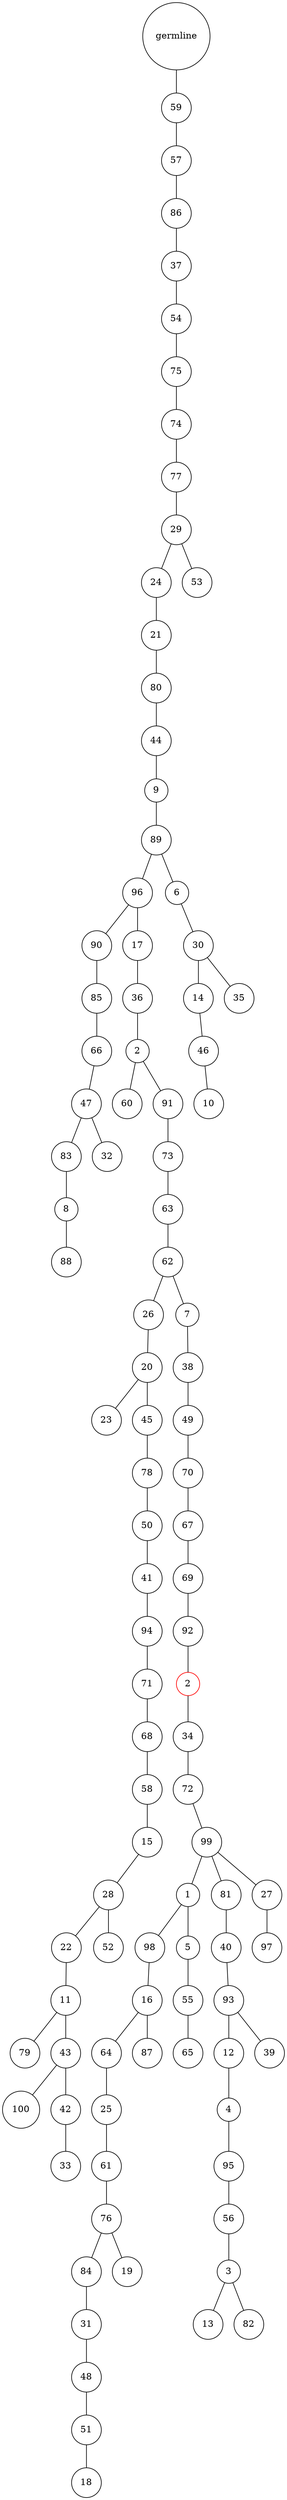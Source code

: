 graph {
	rankdir=UD;
	splines=line;
	node [shape=circle]
	"0x7fa0c11562e0" [label="germline"];
	"0x7fa0c1156310" [label="59"];
	"0x7fa0c11562e0" -- "0x7fa0c1156310" ;
	"0x7fa0c1156340" [label="57"];
	"0x7fa0c1156310" -- "0x7fa0c1156340" ;
	"0x7fa0c1156370" [label="86"];
	"0x7fa0c1156340" -- "0x7fa0c1156370" ;
	"0x7fa0c11563a0" [label="37"];
	"0x7fa0c1156370" -- "0x7fa0c11563a0" ;
	"0x7fa0c11563d0" [label="54"];
	"0x7fa0c11563a0" -- "0x7fa0c11563d0" ;
	"0x7fa0c1156400" [label="75"];
	"0x7fa0c11563d0" -- "0x7fa0c1156400" ;
	"0x7fa0c1156430" [label="74"];
	"0x7fa0c1156400" -- "0x7fa0c1156430" ;
	"0x7fa0c1156460" [label="77"];
	"0x7fa0c1156430" -- "0x7fa0c1156460" ;
	"0x7fa0c1156490" [label="29"];
	"0x7fa0c1156460" -- "0x7fa0c1156490" ;
	"0x7fa0c11564c0" [label="24"];
	"0x7fa0c1156490" -- "0x7fa0c11564c0" ;
	"0x7fa0c11564f0" [label="21"];
	"0x7fa0c11564c0" -- "0x7fa0c11564f0" ;
	"0x7fa0c1156520" [label="80"];
	"0x7fa0c11564f0" -- "0x7fa0c1156520" ;
	"0x7fa0c1156550" [label="44"];
	"0x7fa0c1156520" -- "0x7fa0c1156550" ;
	"0x7fa0c1156580" [label="9"];
	"0x7fa0c1156550" -- "0x7fa0c1156580" ;
	"0x7fa0c11565b0" [label="89"];
	"0x7fa0c1156580" -- "0x7fa0c11565b0" ;
	"0x7fa0c11565e0" [label="96"];
	"0x7fa0c11565b0" -- "0x7fa0c11565e0" ;
	"0x7fa0c1156610" [label="90"];
	"0x7fa0c11565e0" -- "0x7fa0c1156610" ;
	"0x7fa0c1156640" [label="85"];
	"0x7fa0c1156610" -- "0x7fa0c1156640" ;
	"0x7fa0c1156670" [label="66"];
	"0x7fa0c1156640" -- "0x7fa0c1156670" ;
	"0x7fa0c11566a0" [label="47"];
	"0x7fa0c1156670" -- "0x7fa0c11566a0" ;
	"0x7fa0c11566d0" [label="83"];
	"0x7fa0c11566a0" -- "0x7fa0c11566d0" ;
	"0x7fa0c1156700" [label="8"];
	"0x7fa0c11566d0" -- "0x7fa0c1156700" ;
	"0x7fa0c1156730" [label="88"];
	"0x7fa0c1156700" -- "0x7fa0c1156730" ;
	"0x7fa0c1156760" [label="32"];
	"0x7fa0c11566a0" -- "0x7fa0c1156760" ;
	"0x7fa0c1156790" [label="17"];
	"0x7fa0c11565e0" -- "0x7fa0c1156790" ;
	"0x7fa0c11567c0" [label="36"];
	"0x7fa0c1156790" -- "0x7fa0c11567c0" ;
	"0x7fa0c11567f0" [label="2"];
	"0x7fa0c11567c0" -- "0x7fa0c11567f0" ;
	"0x7fa0c1156820" [label="60"];
	"0x7fa0c11567f0" -- "0x7fa0c1156820" ;
	"0x7fa0c1156850" [label="91"];
	"0x7fa0c11567f0" -- "0x7fa0c1156850" ;
	"0x7fa0c1156880" [label="73"];
	"0x7fa0c1156850" -- "0x7fa0c1156880" ;
	"0x7fa0c11568b0" [label="63"];
	"0x7fa0c1156880" -- "0x7fa0c11568b0" ;
	"0x7fa0c11568e0" [label="62"];
	"0x7fa0c11568b0" -- "0x7fa0c11568e0" ;
	"0x7fa0c1156910" [label="26"];
	"0x7fa0c11568e0" -- "0x7fa0c1156910" ;
	"0x7fa0c1156940" [label="20"];
	"0x7fa0c1156910" -- "0x7fa0c1156940" ;
	"0x7fa0c1156970" [label="23"];
	"0x7fa0c1156940" -- "0x7fa0c1156970" ;
	"0x7fa0c11569a0" [label="45"];
	"0x7fa0c1156940" -- "0x7fa0c11569a0" ;
	"0x7fa0c11569d0" [label="78"];
	"0x7fa0c11569a0" -- "0x7fa0c11569d0" ;
	"0x7fa0c1156a00" [label="50"];
	"0x7fa0c11569d0" -- "0x7fa0c1156a00" ;
	"0x7fa0c1156a30" [label="41"];
	"0x7fa0c1156a00" -- "0x7fa0c1156a30" ;
	"0x7fa0c1156a60" [label="94"];
	"0x7fa0c1156a30" -- "0x7fa0c1156a60" ;
	"0x7fa0c1156a90" [label="71"];
	"0x7fa0c1156a60" -- "0x7fa0c1156a90" ;
	"0x7fa0c1156ac0" [label="68"];
	"0x7fa0c1156a90" -- "0x7fa0c1156ac0" ;
	"0x7fa0c1156af0" [label="58"];
	"0x7fa0c1156ac0" -- "0x7fa0c1156af0" ;
	"0x7fa0c1156b20" [label="15"];
	"0x7fa0c1156af0" -- "0x7fa0c1156b20" ;
	"0x7fa0c1156b50" [label="28"];
	"0x7fa0c1156b20" -- "0x7fa0c1156b50" ;
	"0x7fa0c1156b80" [label="22"];
	"0x7fa0c1156b50" -- "0x7fa0c1156b80" ;
	"0x7fa0c1156bb0" [label="11"];
	"0x7fa0c1156b80" -- "0x7fa0c1156bb0" ;
	"0x7fa0c1156be0" [label="79"];
	"0x7fa0c1156bb0" -- "0x7fa0c1156be0" ;
	"0x7fa0c1156c10" [label="43"];
	"0x7fa0c1156bb0" -- "0x7fa0c1156c10" ;
	"0x7fa0c1156c40" [label="100"];
	"0x7fa0c1156c10" -- "0x7fa0c1156c40" ;
	"0x7fa0c1156c70" [label="42"];
	"0x7fa0c1156c10" -- "0x7fa0c1156c70" ;
	"0x7fa0c1156ca0" [label="33"];
	"0x7fa0c1156c70" -- "0x7fa0c1156ca0" ;
	"0x7fa0c1156cd0" [label="52"];
	"0x7fa0c1156b50" -- "0x7fa0c1156cd0" ;
	"0x7fa0c1156d00" [label="7"];
	"0x7fa0c11568e0" -- "0x7fa0c1156d00" ;
	"0x7fa0c1156d30" [label="38"];
	"0x7fa0c1156d00" -- "0x7fa0c1156d30" ;
	"0x7fa0c1156d60" [label="49"];
	"0x7fa0c1156d30" -- "0x7fa0c1156d60" ;
	"0x7fa0c1156d90" [label="70"];
	"0x7fa0c1156d60" -- "0x7fa0c1156d90" ;
	"0x7fa0c1156dc0" [label="67"];
	"0x7fa0c1156d90" -- "0x7fa0c1156dc0" ;
	"0x7fa0c1156df0" [label="69"];
	"0x7fa0c1156dc0" -- "0x7fa0c1156df0" ;
	"0x7fa0c1156e20" [label="92"];
	"0x7fa0c1156df0" -- "0x7fa0c1156e20" ;
	"0x7fa0c1156e50" [label="2",color="red"];
	"0x7fa0c1156e20" -- "0x7fa0c1156e50" ;
	"0x7fa0c1156e80" [label="34"];
	"0x7fa0c1156e50" -- "0x7fa0c1156e80" ;
	"0x7fa0c1156eb0" [label="72"];
	"0x7fa0c1156e80" -- "0x7fa0c1156eb0" ;
	"0x7fa0c1156ee0" [label="99"];
	"0x7fa0c1156eb0" -- "0x7fa0c1156ee0" ;
	"0x7fa0c1156f10" [label="1"];
	"0x7fa0c1156ee0" -- "0x7fa0c1156f10" ;
	"0x7fa0c1156f40" [label="98"];
	"0x7fa0c1156f10" -- "0x7fa0c1156f40" ;
	"0x7fa0c1156f70" [label="16"];
	"0x7fa0c1156f40" -- "0x7fa0c1156f70" ;
	"0x7fa0c1156fa0" [label="64"];
	"0x7fa0c1156f70" -- "0x7fa0c1156fa0" ;
	"0x7fa0c1156fd0" [label="25"];
	"0x7fa0c1156fa0" -- "0x7fa0c1156fd0" ;
	"0x7fa0c115b040" [label="61"];
	"0x7fa0c1156fd0" -- "0x7fa0c115b040" ;
	"0x7fa0c115b070" [label="76"];
	"0x7fa0c115b040" -- "0x7fa0c115b070" ;
	"0x7fa0c115b0a0" [label="84"];
	"0x7fa0c115b070" -- "0x7fa0c115b0a0" ;
	"0x7fa0c115b0d0" [label="31"];
	"0x7fa0c115b0a0" -- "0x7fa0c115b0d0" ;
	"0x7fa0c115b100" [label="48"];
	"0x7fa0c115b0d0" -- "0x7fa0c115b100" ;
	"0x7fa0c115b130" [label="51"];
	"0x7fa0c115b100" -- "0x7fa0c115b130" ;
	"0x7fa0c115b160" [label="18"];
	"0x7fa0c115b130" -- "0x7fa0c115b160" ;
	"0x7fa0c115b190" [label="19"];
	"0x7fa0c115b070" -- "0x7fa0c115b190" ;
	"0x7fa0c115b1c0" [label="87"];
	"0x7fa0c1156f70" -- "0x7fa0c115b1c0" ;
	"0x7fa0c115b1f0" [label="5"];
	"0x7fa0c1156f10" -- "0x7fa0c115b1f0" ;
	"0x7fa0c115b220" [label="55"];
	"0x7fa0c115b1f0" -- "0x7fa0c115b220" ;
	"0x7fa0c115b250" [label="65"];
	"0x7fa0c115b220" -- "0x7fa0c115b250" ;
	"0x7fa0c115b280" [label="81"];
	"0x7fa0c1156ee0" -- "0x7fa0c115b280" ;
	"0x7fa0c115b2b0" [label="40"];
	"0x7fa0c115b280" -- "0x7fa0c115b2b0" ;
	"0x7fa0c115b2e0" [label="93"];
	"0x7fa0c115b2b0" -- "0x7fa0c115b2e0" ;
	"0x7fa0c115b310" [label="12"];
	"0x7fa0c115b2e0" -- "0x7fa0c115b310" ;
	"0x7fa0c115b340" [label="4"];
	"0x7fa0c115b310" -- "0x7fa0c115b340" ;
	"0x7fa0c115b370" [label="95"];
	"0x7fa0c115b340" -- "0x7fa0c115b370" ;
	"0x7fa0c115b3a0" [label="56"];
	"0x7fa0c115b370" -- "0x7fa0c115b3a0" ;
	"0x7fa0c115b3d0" [label="3"];
	"0x7fa0c115b3a0" -- "0x7fa0c115b3d0" ;
	"0x7fa0c115b400" [label="13"];
	"0x7fa0c115b3d0" -- "0x7fa0c115b400" ;
	"0x7fa0c115b430" [label="82"];
	"0x7fa0c115b3d0" -- "0x7fa0c115b430" ;
	"0x7fa0c115b460" [label="39"];
	"0x7fa0c115b2e0" -- "0x7fa0c115b460" ;
	"0x7fa0c115b490" [label="27"];
	"0x7fa0c1156ee0" -- "0x7fa0c115b490" ;
	"0x7fa0c115b4c0" [label="97"];
	"0x7fa0c115b490" -- "0x7fa0c115b4c0" ;
	"0x7fa0c115b4f0" [label="6"];
	"0x7fa0c11565b0" -- "0x7fa0c115b4f0" ;
	"0x7fa0c115b520" [label="30"];
	"0x7fa0c115b4f0" -- "0x7fa0c115b520" ;
	"0x7fa0c115b550" [label="14"];
	"0x7fa0c115b520" -- "0x7fa0c115b550" ;
	"0x7fa0c115b580" [label="46"];
	"0x7fa0c115b550" -- "0x7fa0c115b580" ;
	"0x7fa0c115b5b0" [label="10"];
	"0x7fa0c115b580" -- "0x7fa0c115b5b0" ;
	"0x7fa0c115b5e0" [label="35"];
	"0x7fa0c115b520" -- "0x7fa0c115b5e0" ;
	"0x7fa0c115b610" [label="53"];
	"0x7fa0c1156490" -- "0x7fa0c115b610" ;
}
